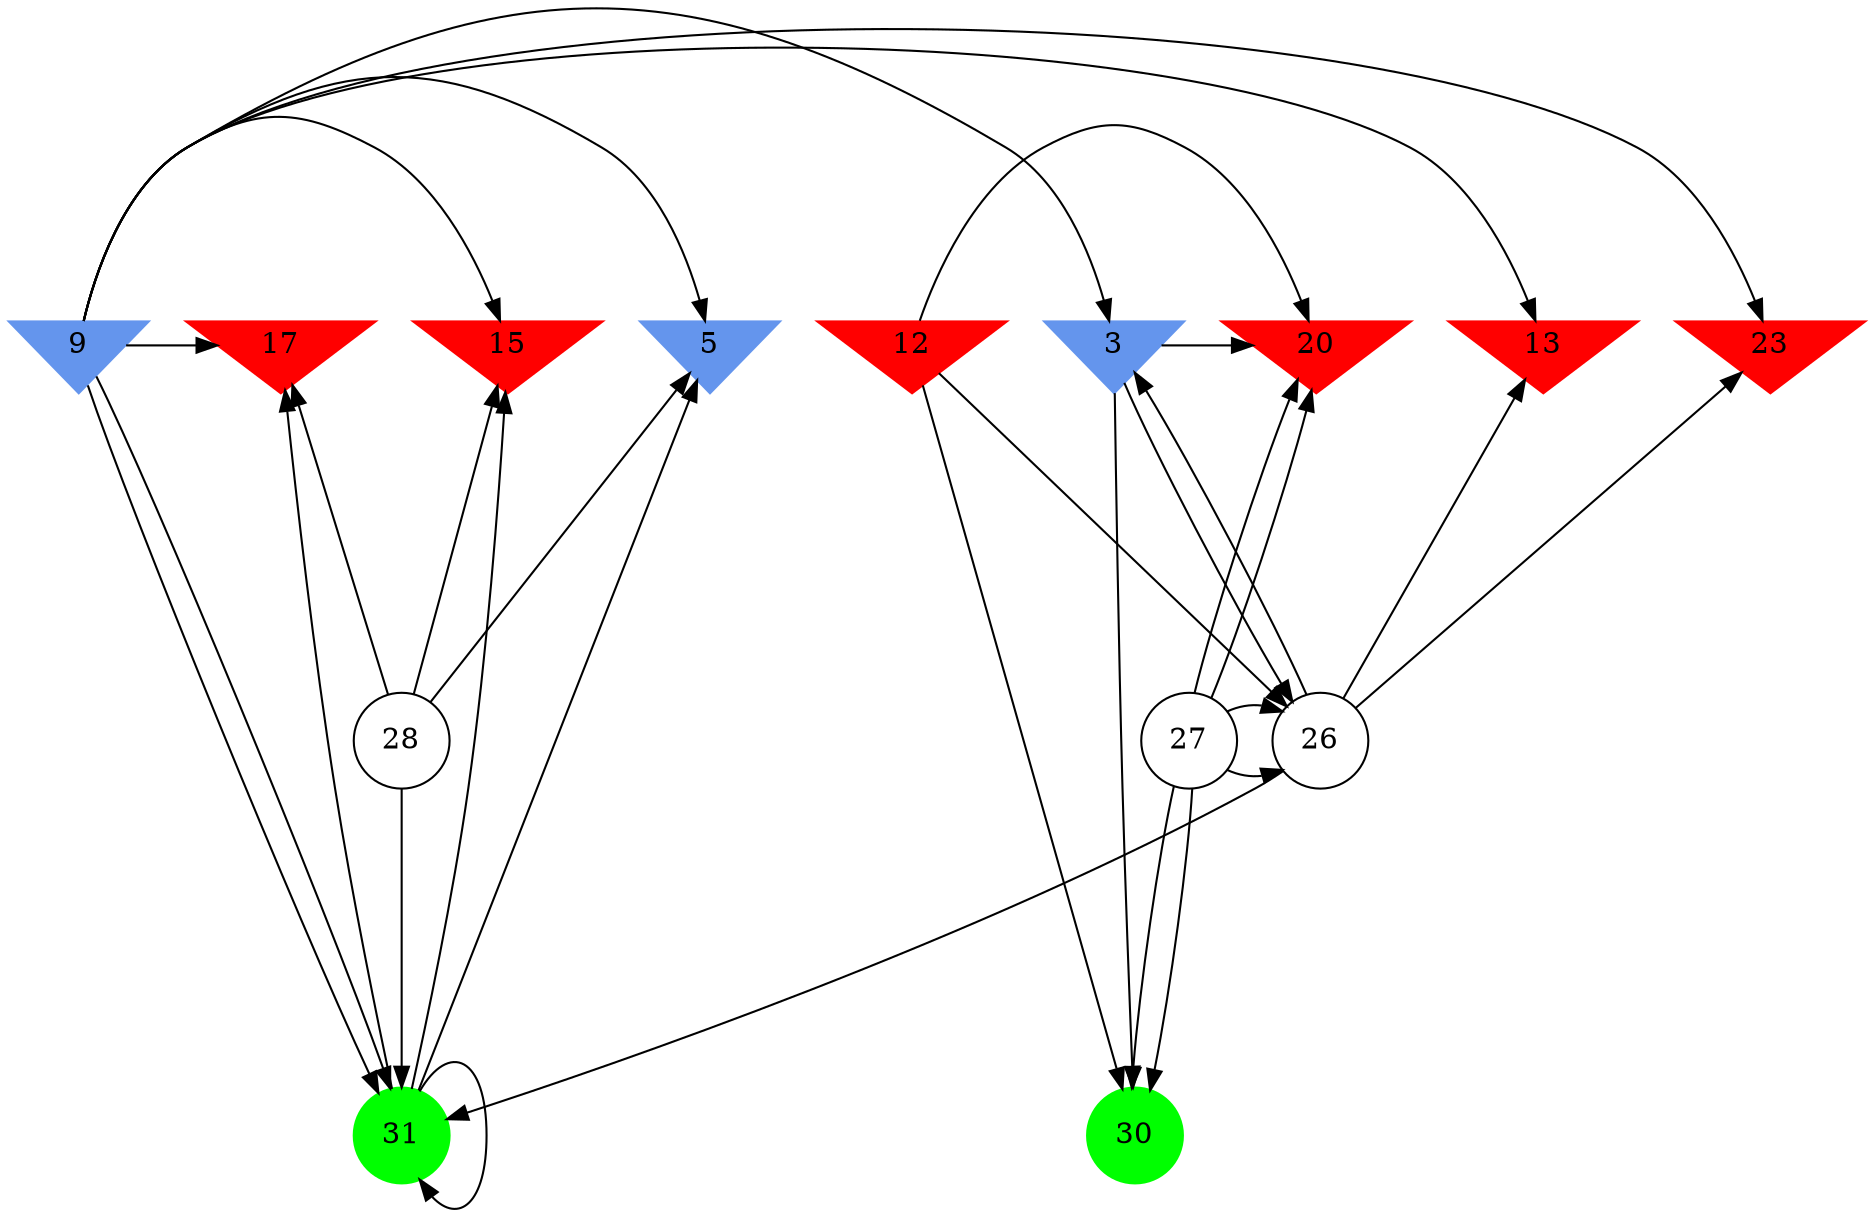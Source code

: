 digraph brain {
	ranksep=2.0;
	3 [shape=invtriangle,style=filled,color=cornflowerblue];
	5 [shape=invtriangle,style=filled,color=cornflowerblue];
	9 [shape=invtriangle,style=filled,color=cornflowerblue];
	12 [shape=invtriangle,style=filled,color=red];
	13 [shape=invtriangle,style=filled,color=red];
	15 [shape=invtriangle,style=filled,color=red];
	17 [shape=invtriangle,style=filled,color=red];
	20 [shape=invtriangle,style=filled,color=red];
	23 [shape=invtriangle,style=filled,color=red];
	26 [shape=circle,color=black];
	27 [shape=circle,color=black];
	28 [shape=circle,color=black];
	30 [shape=circle,style=filled,color=green];
	31 [shape=circle,style=filled,color=green];
	9	->	3;
	9	->	23;
	9	->	31;
	9	->	13;
	26	->	3;
	26	->	23;
	26	->	31;
	26	->	13;
	9	->	15;
	9	->	17;
	9	->	31;
	9	->	5;
	31	->	15;
	31	->	17;
	31	->	31;
	31	->	5;
	28	->	15;
	28	->	17;
	28	->	31;
	28	->	5;
	12	->	30;
	12	->	20;
	12	->	26;
	27	->	30;
	27	->	20;
	27	->	26;
	3	->	30;
	3	->	20;
	3	->	26;
	27	->	30;
	27	->	20;
	27	->	26;
	{ rank=same; 3; 5; 9; 12; 13; 15; 17; 20; 23; }
	{ rank=same; 26; 27; 28; }
	{ rank=same; 30; 31; }
}
